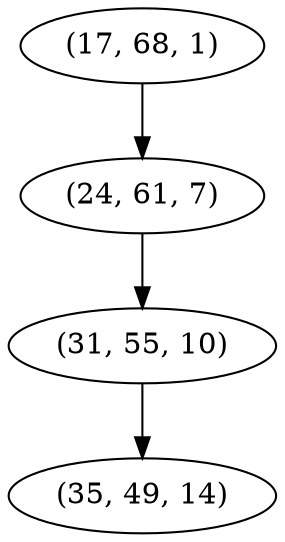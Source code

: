 digraph tree {
    "(17, 68, 1)";
    "(24, 61, 7)";
    "(31, 55, 10)";
    "(35, 49, 14)";
    "(17, 68, 1)" -> "(24, 61, 7)";
    "(24, 61, 7)" -> "(31, 55, 10)";
    "(31, 55, 10)" -> "(35, 49, 14)";
}
